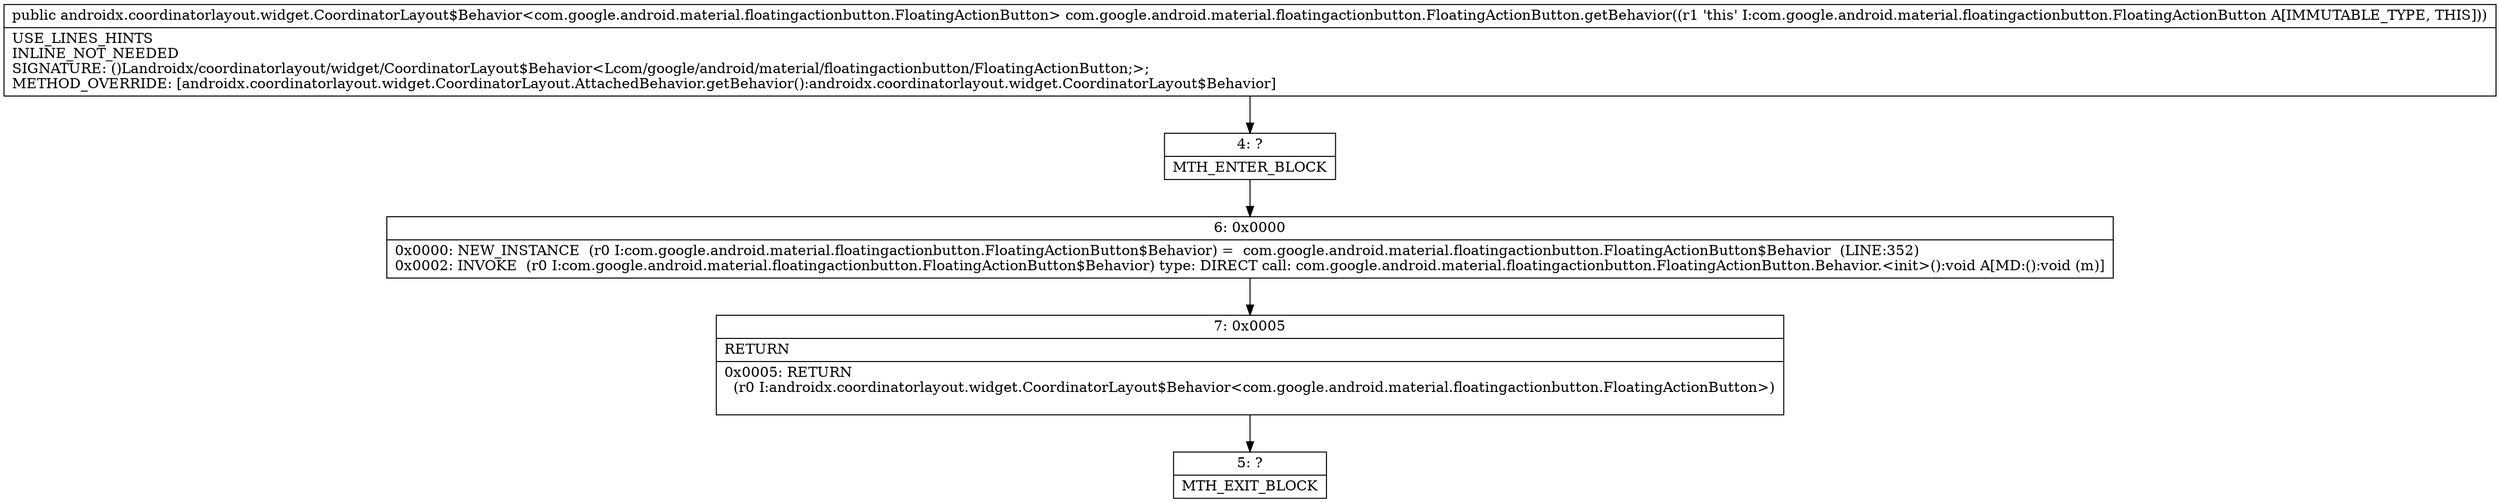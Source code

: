 digraph "CFG forcom.google.android.material.floatingactionbutton.FloatingActionButton.getBehavior()Landroidx\/coordinatorlayout\/widget\/CoordinatorLayout$Behavior;" {
Node_4 [shape=record,label="{4\:\ ?|MTH_ENTER_BLOCK\l}"];
Node_6 [shape=record,label="{6\:\ 0x0000|0x0000: NEW_INSTANCE  (r0 I:com.google.android.material.floatingactionbutton.FloatingActionButton$Behavior) =  com.google.android.material.floatingactionbutton.FloatingActionButton$Behavior  (LINE:352)\l0x0002: INVOKE  (r0 I:com.google.android.material.floatingactionbutton.FloatingActionButton$Behavior) type: DIRECT call: com.google.android.material.floatingactionbutton.FloatingActionButton.Behavior.\<init\>():void A[MD:():void (m)]\l}"];
Node_7 [shape=record,label="{7\:\ 0x0005|RETURN\l|0x0005: RETURN  \l  (r0 I:androidx.coordinatorlayout.widget.CoordinatorLayout$Behavior\<com.google.android.material.floatingactionbutton.FloatingActionButton\>)\l \l}"];
Node_5 [shape=record,label="{5\:\ ?|MTH_EXIT_BLOCK\l}"];
MethodNode[shape=record,label="{public androidx.coordinatorlayout.widget.CoordinatorLayout$Behavior\<com.google.android.material.floatingactionbutton.FloatingActionButton\> com.google.android.material.floatingactionbutton.FloatingActionButton.getBehavior((r1 'this' I:com.google.android.material.floatingactionbutton.FloatingActionButton A[IMMUTABLE_TYPE, THIS]))  | USE_LINES_HINTS\lINLINE_NOT_NEEDED\lSIGNATURE: ()Landroidx\/coordinatorlayout\/widget\/CoordinatorLayout$Behavior\<Lcom\/google\/android\/material\/floatingactionbutton\/FloatingActionButton;\>;\lMETHOD_OVERRIDE: [androidx.coordinatorlayout.widget.CoordinatorLayout.AttachedBehavior.getBehavior():androidx.coordinatorlayout.widget.CoordinatorLayout$Behavior]\l}"];
MethodNode -> Node_4;Node_4 -> Node_6;
Node_6 -> Node_7;
Node_7 -> Node_5;
}

